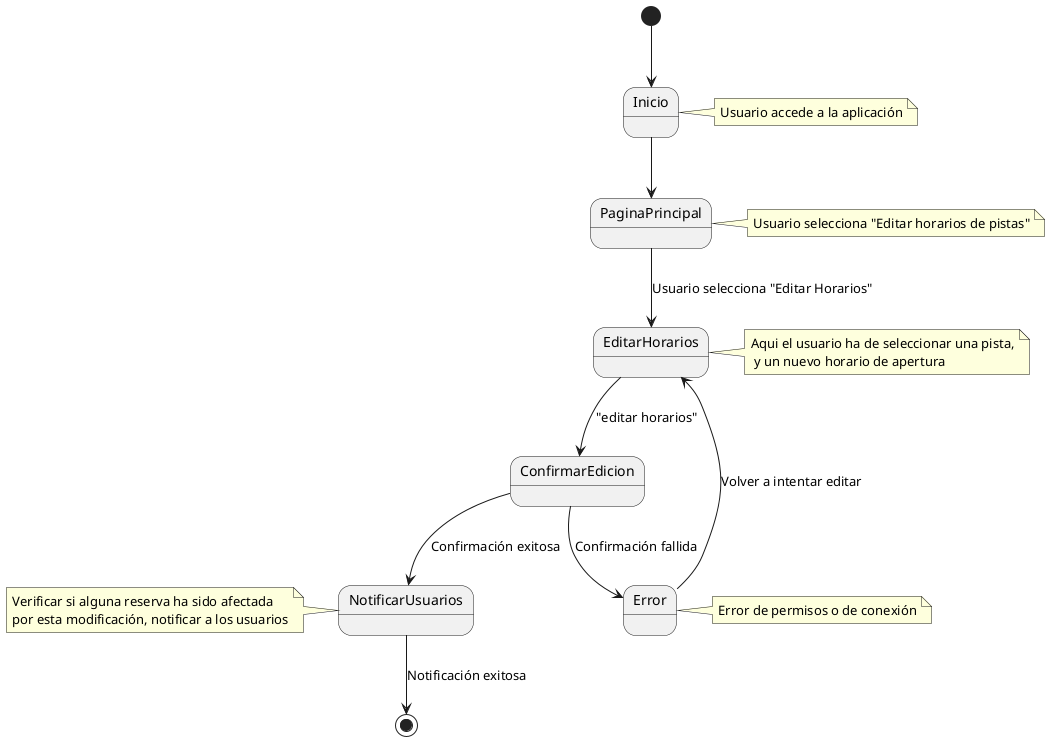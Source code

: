 @startuml
[*] --> Inicio
Inicio --> PaginaPrincipal
PaginaPrincipal --> EditarHorarios : Usuario selecciona "Editar Horarios"
EditarHorarios --> ConfirmarEdicion : "editar horarios"
ConfirmarEdicion --> Error : Confirmación fallida
Error --> EditarHorarios : Volver a intentar editar
ConfirmarEdicion --> NotificarUsuarios : Confirmación exitosa
NotificarUsuarios --> [*] : Notificación exitosa


note right of Inicio
Usuario accede a la aplicación
end note
note right of PaginaPrincipal
Usuario selecciona "Editar horarios de pistas"
end note
note right of EditarHorarios
Aqui el usuario ha de seleccionar una pista,
 y un nuevo horario de apertura
end note
note right of Error
Error de permisos o de conexión
end note
note left of NotificarUsuarios
Verificar si alguna reserva ha sido afectada
por esta modificación, notificar a los usuarios
end note
@enduml
